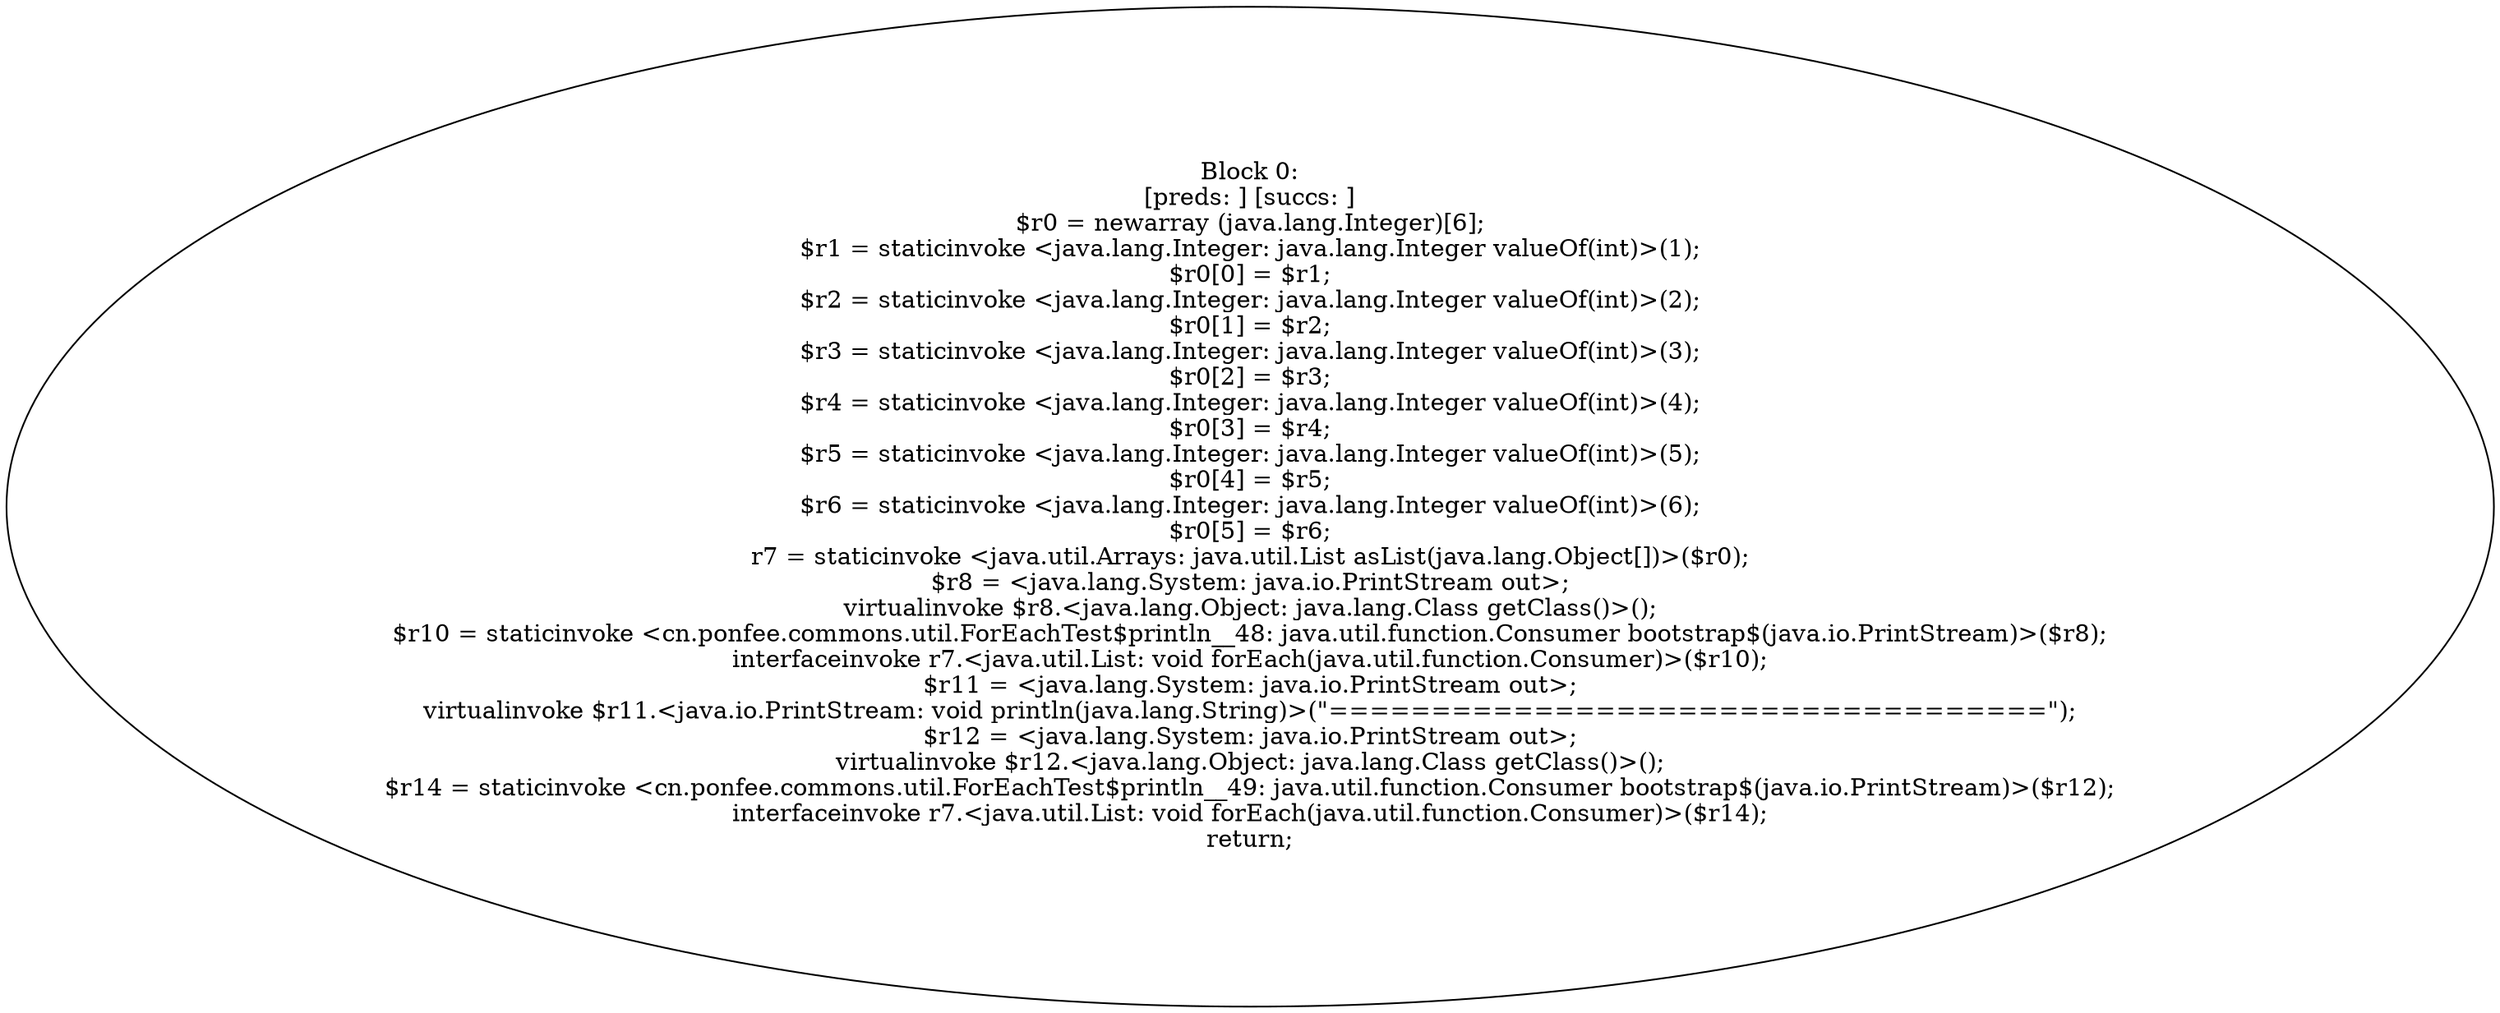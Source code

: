 digraph "unitGraph" {
    "Block 0:
[preds: ] [succs: ]
$r0 = newarray (java.lang.Integer)[6];
$r1 = staticinvoke <java.lang.Integer: java.lang.Integer valueOf(int)>(1);
$r0[0] = $r1;
$r2 = staticinvoke <java.lang.Integer: java.lang.Integer valueOf(int)>(2);
$r0[1] = $r2;
$r3 = staticinvoke <java.lang.Integer: java.lang.Integer valueOf(int)>(3);
$r0[2] = $r3;
$r4 = staticinvoke <java.lang.Integer: java.lang.Integer valueOf(int)>(4);
$r0[3] = $r4;
$r5 = staticinvoke <java.lang.Integer: java.lang.Integer valueOf(int)>(5);
$r0[4] = $r5;
$r6 = staticinvoke <java.lang.Integer: java.lang.Integer valueOf(int)>(6);
$r0[5] = $r6;
r7 = staticinvoke <java.util.Arrays: java.util.List asList(java.lang.Object[])>($r0);
$r8 = <java.lang.System: java.io.PrintStream out>;
virtualinvoke $r8.<java.lang.Object: java.lang.Class getClass()>();
$r10 = staticinvoke <cn.ponfee.commons.util.ForEachTest$println__48: java.util.function.Consumer bootstrap$(java.io.PrintStream)>($r8);
interfaceinvoke r7.<java.util.List: void forEach(java.util.function.Consumer)>($r10);
$r11 = <java.lang.System: java.io.PrintStream out>;
virtualinvoke $r11.<java.io.PrintStream: void println(java.lang.String)>(\"===================================\");
$r12 = <java.lang.System: java.io.PrintStream out>;
virtualinvoke $r12.<java.lang.Object: java.lang.Class getClass()>();
$r14 = staticinvoke <cn.ponfee.commons.util.ForEachTest$println__49: java.util.function.Consumer bootstrap$(java.io.PrintStream)>($r12);
interfaceinvoke r7.<java.util.List: void forEach(java.util.function.Consumer)>($r14);
return;
"
}
